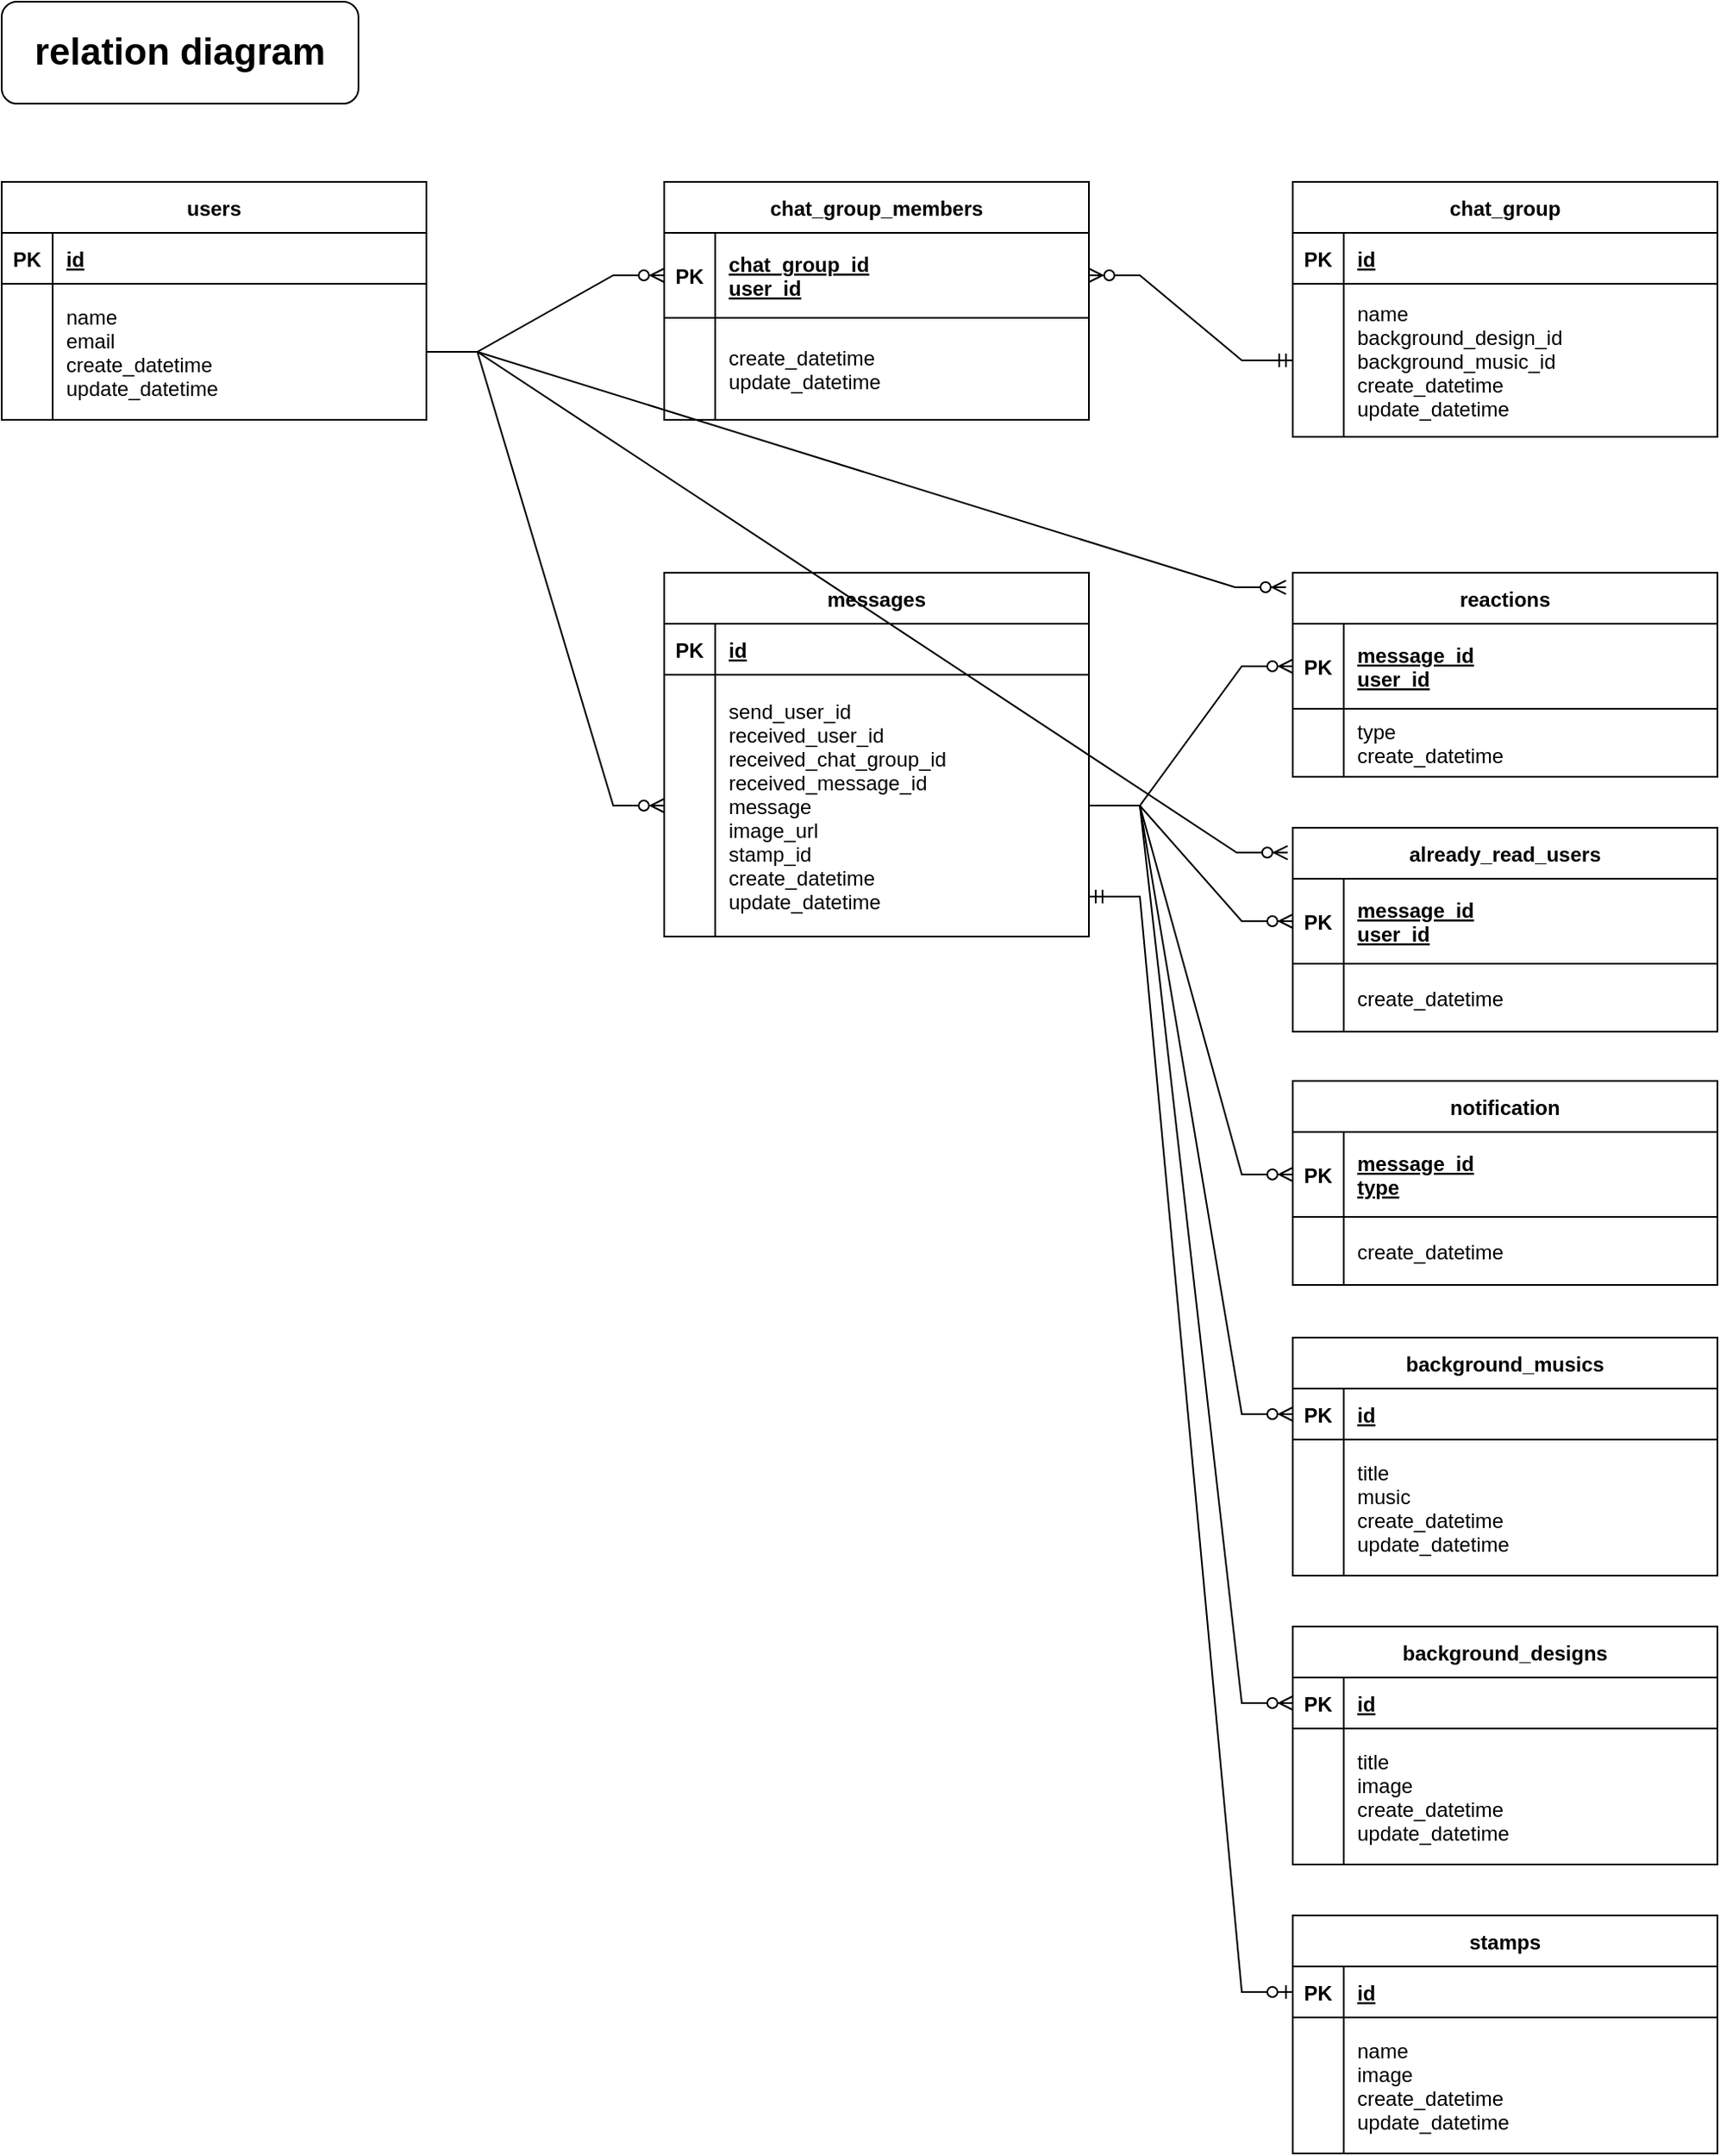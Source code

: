 <mxfile version="20.3.0" type="device"><diagram id="R2lEEEUBdFMjLlhIrx00" name="Page-1"><mxGraphModel dx="1426" dy="870" grid="1" gridSize="10" guides="1" tooltips="1" connect="1" arrows="1" fold="1" page="1" pageScale="1" pageWidth="850" pageHeight="1100" math="0" shadow="0" extFonts="Permanent Marker^https://fonts.googleapis.com/css?family=Permanent+Marker"><root><mxCell id="0"/><mxCell id="1" parent="0"/><mxCell id="Bx2NuQBaS8KRFv1rN33F-1" value="users" style="shape=table;startSize=30;container=1;collapsible=1;childLayout=tableLayout;fixedRows=1;rowLines=0;fontStyle=1;align=center;resizeLast=1;" parent="1" vertex="1"><mxGeometry x="60" y="146" width="250" height="140" as="geometry"/></mxCell><mxCell id="Bx2NuQBaS8KRFv1rN33F-2" value="" style="shape=partialRectangle;collapsible=0;dropTarget=0;pointerEvents=0;fillColor=none;points=[[0,0.5],[1,0.5]];portConstraint=eastwest;top=0;left=0;right=0;bottom=1;" parent="Bx2NuQBaS8KRFv1rN33F-1" vertex="1"><mxGeometry y="30" width="250" height="30" as="geometry"/></mxCell><mxCell id="Bx2NuQBaS8KRFv1rN33F-3" value="PK" style="shape=partialRectangle;overflow=hidden;connectable=0;fillColor=none;top=0;left=0;bottom=0;right=0;fontStyle=1;" parent="Bx2NuQBaS8KRFv1rN33F-2" vertex="1"><mxGeometry width="30" height="30" as="geometry"><mxRectangle width="30" height="30" as="alternateBounds"/></mxGeometry></mxCell><mxCell id="Bx2NuQBaS8KRFv1rN33F-4" value="id" style="shape=partialRectangle;overflow=hidden;connectable=0;fillColor=none;top=0;left=0;bottom=0;right=0;align=left;spacingLeft=6;fontStyle=5;" parent="Bx2NuQBaS8KRFv1rN33F-2" vertex="1"><mxGeometry x="30" width="220" height="30" as="geometry"><mxRectangle width="220" height="30" as="alternateBounds"/></mxGeometry></mxCell><mxCell id="Bx2NuQBaS8KRFv1rN33F-5" value="" style="shape=partialRectangle;collapsible=0;dropTarget=0;pointerEvents=0;fillColor=none;points=[[0,0.5],[1,0.5]];portConstraint=eastwest;top=0;left=0;right=0;bottom=0;" parent="Bx2NuQBaS8KRFv1rN33F-1" vertex="1"><mxGeometry y="60" width="250" height="80" as="geometry"/></mxCell><mxCell id="Bx2NuQBaS8KRFv1rN33F-6" value="" style="shape=partialRectangle;overflow=hidden;connectable=0;fillColor=none;top=0;left=0;bottom=0;right=0;" parent="Bx2NuQBaS8KRFv1rN33F-5" vertex="1"><mxGeometry width="30" height="80" as="geometry"><mxRectangle width="30" height="80" as="alternateBounds"/></mxGeometry></mxCell><mxCell id="Bx2NuQBaS8KRFv1rN33F-7" value="name&#10;email&#10;create_datetime&#10;update_datetime" style="shape=partialRectangle;overflow=hidden;connectable=0;fillColor=none;top=0;left=0;bottom=0;right=0;align=left;spacingLeft=6;" parent="Bx2NuQBaS8KRFv1rN33F-5" vertex="1"><mxGeometry x="30" width="220" height="80" as="geometry"><mxRectangle width="220" height="80" as="alternateBounds"/></mxGeometry></mxCell><mxCell id="Bx2NuQBaS8KRFv1rN33F-8" value="chat_group" style="shape=table;startSize=30;container=1;collapsible=1;childLayout=tableLayout;fixedRows=1;rowLines=0;fontStyle=1;align=center;resizeLast=1;" parent="1" vertex="1"><mxGeometry x="820" y="146" width="250" height="150" as="geometry"/></mxCell><mxCell id="Bx2NuQBaS8KRFv1rN33F-9" value="" style="shape=partialRectangle;collapsible=0;dropTarget=0;pointerEvents=0;fillColor=none;points=[[0,0.5],[1,0.5]];portConstraint=eastwest;top=0;left=0;right=0;bottom=1;" parent="Bx2NuQBaS8KRFv1rN33F-8" vertex="1"><mxGeometry y="30" width="250" height="30" as="geometry"/></mxCell><mxCell id="Bx2NuQBaS8KRFv1rN33F-10" value="PK" style="shape=partialRectangle;overflow=hidden;connectable=0;fillColor=none;top=0;left=0;bottom=0;right=0;fontStyle=1;" parent="Bx2NuQBaS8KRFv1rN33F-9" vertex="1"><mxGeometry width="30" height="30" as="geometry"><mxRectangle width="30" height="30" as="alternateBounds"/></mxGeometry></mxCell><mxCell id="Bx2NuQBaS8KRFv1rN33F-11" value="id" style="shape=partialRectangle;overflow=hidden;connectable=0;fillColor=none;top=0;left=0;bottom=0;right=0;align=left;spacingLeft=6;fontStyle=5;" parent="Bx2NuQBaS8KRFv1rN33F-9" vertex="1"><mxGeometry x="30" width="220" height="30" as="geometry"><mxRectangle width="220" height="30" as="alternateBounds"/></mxGeometry></mxCell><mxCell id="Bx2NuQBaS8KRFv1rN33F-12" value="" style="shape=partialRectangle;collapsible=0;dropTarget=0;pointerEvents=0;fillColor=none;points=[[0,0.5],[1,0.5]];portConstraint=eastwest;top=0;left=0;right=0;bottom=0;" parent="Bx2NuQBaS8KRFv1rN33F-8" vertex="1"><mxGeometry y="60" width="250" height="90" as="geometry"/></mxCell><mxCell id="Bx2NuQBaS8KRFv1rN33F-13" value="" style="shape=partialRectangle;overflow=hidden;connectable=0;fillColor=none;top=0;left=0;bottom=0;right=0;" parent="Bx2NuQBaS8KRFv1rN33F-12" vertex="1"><mxGeometry width="30" height="90" as="geometry"><mxRectangle width="30" height="90" as="alternateBounds"/></mxGeometry></mxCell><mxCell id="Bx2NuQBaS8KRFv1rN33F-14" value="name&#10;background_design_id&#10;background_music_id&#10;create_datetime&#10;update_datetime" style="shape=partialRectangle;overflow=hidden;connectable=0;fillColor=none;top=0;left=0;bottom=0;right=0;align=left;spacingLeft=6;" parent="Bx2NuQBaS8KRFv1rN33F-12" vertex="1"><mxGeometry x="30" width="220" height="90" as="geometry"><mxRectangle width="220" height="90" as="alternateBounds"/></mxGeometry></mxCell><mxCell id="Bx2NuQBaS8KRFv1rN33F-15" value="chat_group_members" style="shape=table;startSize=30;container=1;collapsible=1;childLayout=tableLayout;fixedRows=1;rowLines=0;fontStyle=1;align=center;resizeLast=1;" parent="1" vertex="1"><mxGeometry x="450" y="146" width="250" height="140" as="geometry"/></mxCell><mxCell id="Bx2NuQBaS8KRFv1rN33F-16" value="" style="shape=partialRectangle;collapsible=0;dropTarget=0;pointerEvents=0;fillColor=none;points=[[0,0.5],[1,0.5]];portConstraint=eastwest;top=0;left=0;right=0;bottom=1;" parent="Bx2NuQBaS8KRFv1rN33F-15" vertex="1"><mxGeometry y="30" width="250" height="50" as="geometry"/></mxCell><mxCell id="Bx2NuQBaS8KRFv1rN33F-17" value="PK" style="shape=partialRectangle;overflow=hidden;connectable=0;fillColor=none;top=0;left=0;bottom=0;right=0;fontStyle=1;" parent="Bx2NuQBaS8KRFv1rN33F-16" vertex="1"><mxGeometry width="30" height="50" as="geometry"><mxRectangle width="30" height="50" as="alternateBounds"/></mxGeometry></mxCell><mxCell id="Bx2NuQBaS8KRFv1rN33F-18" value="chat_group_id&#10;user_id" style="shape=partialRectangle;overflow=hidden;connectable=0;fillColor=none;top=0;left=0;bottom=0;right=0;align=left;spacingLeft=6;fontStyle=5;" parent="Bx2NuQBaS8KRFv1rN33F-16" vertex="1"><mxGeometry x="30" width="220" height="50" as="geometry"><mxRectangle width="220" height="50" as="alternateBounds"/></mxGeometry></mxCell><mxCell id="Bx2NuQBaS8KRFv1rN33F-19" value="" style="shape=partialRectangle;collapsible=0;dropTarget=0;pointerEvents=0;fillColor=none;points=[[0,0.5],[1,0.5]];portConstraint=eastwest;top=0;left=0;right=0;bottom=0;" parent="Bx2NuQBaS8KRFv1rN33F-15" vertex="1"><mxGeometry y="80" width="250" height="60" as="geometry"/></mxCell><mxCell id="Bx2NuQBaS8KRFv1rN33F-20" value="" style="shape=partialRectangle;overflow=hidden;connectable=0;fillColor=none;top=0;left=0;bottom=0;right=0;" parent="Bx2NuQBaS8KRFv1rN33F-19" vertex="1"><mxGeometry width="30" height="60" as="geometry"><mxRectangle width="30" height="60" as="alternateBounds"/></mxGeometry></mxCell><mxCell id="Bx2NuQBaS8KRFv1rN33F-21" value="create_datetime&#10;update_datetime" style="shape=partialRectangle;overflow=hidden;connectable=0;fillColor=none;top=0;left=0;bottom=0;right=0;align=left;spacingLeft=6;" parent="Bx2NuQBaS8KRFv1rN33F-19" vertex="1"><mxGeometry x="30" width="220" height="60" as="geometry"><mxRectangle width="220" height="60" as="alternateBounds"/></mxGeometry></mxCell><mxCell id="Bx2NuQBaS8KRFv1rN33F-22" value="messages" style="shape=table;startSize=30;container=1;collapsible=1;childLayout=tableLayout;fixedRows=1;rowLines=0;fontStyle=1;align=center;resizeLast=1;" parent="1" vertex="1"><mxGeometry x="450" y="376" width="250" height="214" as="geometry"/></mxCell><mxCell id="Bx2NuQBaS8KRFv1rN33F-23" value="" style="shape=partialRectangle;collapsible=0;dropTarget=0;pointerEvents=0;fillColor=none;points=[[0,0.5],[1,0.5]];portConstraint=eastwest;top=0;left=0;right=0;bottom=1;" parent="Bx2NuQBaS8KRFv1rN33F-22" vertex="1"><mxGeometry y="30" width="250" height="30" as="geometry"/></mxCell><mxCell id="Bx2NuQBaS8KRFv1rN33F-24" value="PK" style="shape=partialRectangle;overflow=hidden;connectable=0;fillColor=none;top=0;left=0;bottom=0;right=0;fontStyle=1;" parent="Bx2NuQBaS8KRFv1rN33F-23" vertex="1"><mxGeometry width="30" height="30" as="geometry"><mxRectangle width="30" height="30" as="alternateBounds"/></mxGeometry></mxCell><mxCell id="Bx2NuQBaS8KRFv1rN33F-25" value="id" style="shape=partialRectangle;overflow=hidden;connectable=0;fillColor=none;top=0;left=0;bottom=0;right=0;align=left;spacingLeft=6;fontStyle=5;" parent="Bx2NuQBaS8KRFv1rN33F-23" vertex="1"><mxGeometry x="30" width="220" height="30" as="geometry"><mxRectangle width="220" height="30" as="alternateBounds"/></mxGeometry></mxCell><mxCell id="Bx2NuQBaS8KRFv1rN33F-26" value="" style="shape=partialRectangle;collapsible=0;dropTarget=0;pointerEvents=0;fillColor=none;points=[[0,0.5],[1,0.5]];portConstraint=eastwest;top=0;left=0;right=0;bottom=0;" parent="Bx2NuQBaS8KRFv1rN33F-22" vertex="1"><mxGeometry y="60" width="250" height="154" as="geometry"/></mxCell><mxCell id="Bx2NuQBaS8KRFv1rN33F-27" value="" style="shape=partialRectangle;overflow=hidden;connectable=0;fillColor=none;top=0;left=0;bottom=0;right=0;" parent="Bx2NuQBaS8KRFv1rN33F-26" vertex="1"><mxGeometry width="30" height="154" as="geometry"><mxRectangle width="30" height="154" as="alternateBounds"/></mxGeometry></mxCell><mxCell id="Bx2NuQBaS8KRFv1rN33F-28" value="send_user_id&#10;received_user_id&#10;received_chat_group_id&#10;received_message_id&#10;message&#10;image_url&#10;stamp_id&#10;create_datetime&#10;update_datetime" style="shape=partialRectangle;overflow=hidden;connectable=0;fillColor=none;top=0;left=0;bottom=0;right=0;align=left;spacingLeft=6;" parent="Bx2NuQBaS8KRFv1rN33F-26" vertex="1"><mxGeometry x="30" width="220" height="154" as="geometry"><mxRectangle width="220" height="154" as="alternateBounds"/></mxGeometry></mxCell><mxCell id="Bx2NuQBaS8KRFv1rN33F-29" value="already_read_users" style="shape=table;startSize=30;container=1;collapsible=1;childLayout=tableLayout;fixedRows=1;rowLines=0;fontStyle=1;align=center;resizeLast=1;" parent="1" vertex="1"><mxGeometry x="820" y="526" width="250" height="120" as="geometry"/></mxCell><mxCell id="Bx2NuQBaS8KRFv1rN33F-30" value="" style="shape=partialRectangle;collapsible=0;dropTarget=0;pointerEvents=0;fillColor=none;points=[[0,0.5],[1,0.5]];portConstraint=eastwest;top=0;left=0;right=0;bottom=1;" parent="Bx2NuQBaS8KRFv1rN33F-29" vertex="1"><mxGeometry y="30" width="250" height="50" as="geometry"/></mxCell><mxCell id="Bx2NuQBaS8KRFv1rN33F-31" value="PK" style="shape=partialRectangle;overflow=hidden;connectable=0;fillColor=none;top=0;left=0;bottom=0;right=0;fontStyle=1;" parent="Bx2NuQBaS8KRFv1rN33F-30" vertex="1"><mxGeometry width="30" height="50" as="geometry"><mxRectangle width="30" height="50" as="alternateBounds"/></mxGeometry></mxCell><mxCell id="Bx2NuQBaS8KRFv1rN33F-32" value="message_id&#10;user_id" style="shape=partialRectangle;overflow=hidden;connectable=0;fillColor=none;top=0;left=0;bottom=0;right=0;align=left;spacingLeft=6;fontStyle=5;" parent="Bx2NuQBaS8KRFv1rN33F-30" vertex="1"><mxGeometry x="30" width="220" height="50" as="geometry"><mxRectangle width="220" height="50" as="alternateBounds"/></mxGeometry></mxCell><mxCell id="Bx2NuQBaS8KRFv1rN33F-33" value="" style="shape=partialRectangle;collapsible=0;dropTarget=0;pointerEvents=0;fillColor=none;points=[[0,0.5],[1,0.5]];portConstraint=eastwest;top=0;left=0;right=0;bottom=0;" parent="Bx2NuQBaS8KRFv1rN33F-29" vertex="1"><mxGeometry y="80" width="250" height="40" as="geometry"/></mxCell><mxCell id="Bx2NuQBaS8KRFv1rN33F-34" value="" style="shape=partialRectangle;overflow=hidden;connectable=0;fillColor=none;top=0;left=0;bottom=0;right=0;" parent="Bx2NuQBaS8KRFv1rN33F-33" vertex="1"><mxGeometry width="30" height="40" as="geometry"><mxRectangle width="30" height="40" as="alternateBounds"/></mxGeometry></mxCell><mxCell id="Bx2NuQBaS8KRFv1rN33F-35" value="create_datetime" style="shape=partialRectangle;overflow=hidden;connectable=0;fillColor=none;top=0;left=0;bottom=0;right=0;align=left;spacingLeft=6;" parent="Bx2NuQBaS8KRFv1rN33F-33" vertex="1"><mxGeometry x="30" width="220" height="40" as="geometry"><mxRectangle width="220" height="40" as="alternateBounds"/></mxGeometry></mxCell><mxCell id="Bx2NuQBaS8KRFv1rN33F-36" value="reactions" style="shape=table;startSize=30;container=1;collapsible=1;childLayout=tableLayout;fixedRows=1;rowLines=0;fontStyle=1;align=center;resizeLast=1;" parent="1" vertex="1"><mxGeometry x="820" y="376" width="250" height="120" as="geometry"/></mxCell><mxCell id="Bx2NuQBaS8KRFv1rN33F-37" value="" style="shape=partialRectangle;collapsible=0;dropTarget=0;pointerEvents=0;fillColor=none;points=[[0,0.5],[1,0.5]];portConstraint=eastwest;top=0;left=0;right=0;bottom=1;" parent="Bx2NuQBaS8KRFv1rN33F-36" vertex="1"><mxGeometry y="30" width="250" height="50" as="geometry"/></mxCell><mxCell id="Bx2NuQBaS8KRFv1rN33F-38" value="PK" style="shape=partialRectangle;overflow=hidden;connectable=0;fillColor=none;top=0;left=0;bottom=0;right=0;fontStyle=1;" parent="Bx2NuQBaS8KRFv1rN33F-37" vertex="1"><mxGeometry width="30" height="50" as="geometry"><mxRectangle width="30" height="50" as="alternateBounds"/></mxGeometry></mxCell><mxCell id="Bx2NuQBaS8KRFv1rN33F-39" value="message_id&#10;user_id" style="shape=partialRectangle;overflow=hidden;connectable=0;fillColor=none;top=0;left=0;bottom=0;right=0;align=left;spacingLeft=6;fontStyle=5;" parent="Bx2NuQBaS8KRFv1rN33F-37" vertex="1"><mxGeometry x="30" width="220" height="50" as="geometry"><mxRectangle width="220" height="50" as="alternateBounds"/></mxGeometry></mxCell><mxCell id="Bx2NuQBaS8KRFv1rN33F-40" value="" style="shape=partialRectangle;collapsible=0;dropTarget=0;pointerEvents=0;fillColor=none;points=[[0,0.5],[1,0.5]];portConstraint=eastwest;top=0;left=0;right=0;bottom=0;" parent="Bx2NuQBaS8KRFv1rN33F-36" vertex="1"><mxGeometry y="80" width="250" height="40" as="geometry"/></mxCell><mxCell id="Bx2NuQBaS8KRFv1rN33F-41" value="" style="shape=partialRectangle;overflow=hidden;connectable=0;fillColor=none;top=0;left=0;bottom=0;right=0;" parent="Bx2NuQBaS8KRFv1rN33F-40" vertex="1"><mxGeometry width="30" height="40" as="geometry"><mxRectangle width="30" height="40" as="alternateBounds"/></mxGeometry></mxCell><mxCell id="Bx2NuQBaS8KRFv1rN33F-42" value="type&#10;create_datetime" style="shape=partialRectangle;overflow=hidden;connectable=0;fillColor=none;top=0;left=0;bottom=0;right=0;align=left;spacingLeft=6;" parent="Bx2NuQBaS8KRFv1rN33F-40" vertex="1"><mxGeometry x="30" width="220" height="40" as="geometry"><mxRectangle width="220" height="40" as="alternateBounds"/></mxGeometry></mxCell><mxCell id="Bx2NuQBaS8KRFv1rN33F-43" value="notification" style="shape=table;startSize=30;container=1;collapsible=1;childLayout=tableLayout;fixedRows=1;rowLines=0;fontStyle=1;align=center;resizeLast=1;" parent="1" vertex="1"><mxGeometry x="820" y="675" width="250" height="120" as="geometry"/></mxCell><mxCell id="Bx2NuQBaS8KRFv1rN33F-44" value="" style="shape=partialRectangle;collapsible=0;dropTarget=0;pointerEvents=0;fillColor=none;points=[[0,0.5],[1,0.5]];portConstraint=eastwest;top=0;left=0;right=0;bottom=1;" parent="Bx2NuQBaS8KRFv1rN33F-43" vertex="1"><mxGeometry y="30" width="250" height="50" as="geometry"/></mxCell><mxCell id="Bx2NuQBaS8KRFv1rN33F-45" value="PK" style="shape=partialRectangle;overflow=hidden;connectable=0;fillColor=none;top=0;left=0;bottom=0;right=0;fontStyle=1;" parent="Bx2NuQBaS8KRFv1rN33F-44" vertex="1"><mxGeometry width="30" height="50" as="geometry"><mxRectangle width="30" height="50" as="alternateBounds"/></mxGeometry></mxCell><mxCell id="Bx2NuQBaS8KRFv1rN33F-46" value="message_id&#10;type" style="shape=partialRectangle;overflow=hidden;connectable=0;fillColor=none;top=0;left=0;bottom=0;right=0;align=left;spacingLeft=6;fontStyle=5;" parent="Bx2NuQBaS8KRFv1rN33F-44" vertex="1"><mxGeometry x="30" width="220" height="50" as="geometry"><mxRectangle width="220" height="50" as="alternateBounds"/></mxGeometry></mxCell><mxCell id="Bx2NuQBaS8KRFv1rN33F-47" value="" style="shape=partialRectangle;collapsible=0;dropTarget=0;pointerEvents=0;fillColor=none;points=[[0,0.5],[1,0.5]];portConstraint=eastwest;top=0;left=0;right=0;bottom=0;" parent="Bx2NuQBaS8KRFv1rN33F-43" vertex="1"><mxGeometry y="80" width="250" height="40" as="geometry"/></mxCell><mxCell id="Bx2NuQBaS8KRFv1rN33F-48" value="" style="shape=partialRectangle;overflow=hidden;connectable=0;fillColor=none;top=0;left=0;bottom=0;right=0;" parent="Bx2NuQBaS8KRFv1rN33F-47" vertex="1"><mxGeometry width="30" height="40" as="geometry"><mxRectangle width="30" height="40" as="alternateBounds"/></mxGeometry></mxCell><mxCell id="Bx2NuQBaS8KRFv1rN33F-49" value="create_datetime" style="shape=partialRectangle;overflow=hidden;connectable=0;fillColor=none;top=0;left=0;bottom=0;right=0;align=left;spacingLeft=6;" parent="Bx2NuQBaS8KRFv1rN33F-47" vertex="1"><mxGeometry x="30" width="220" height="40" as="geometry"><mxRectangle width="220" height="40" as="alternateBounds"/></mxGeometry></mxCell><mxCell id="Bx2NuQBaS8KRFv1rN33F-50" value="background_designs" style="shape=table;startSize=30;container=1;collapsible=1;childLayout=tableLayout;fixedRows=1;rowLines=0;fontStyle=1;align=center;resizeLast=1;" parent="1" vertex="1"><mxGeometry x="820" y="996" width="250" height="140" as="geometry"/></mxCell><mxCell id="Bx2NuQBaS8KRFv1rN33F-51" value="" style="shape=partialRectangle;collapsible=0;dropTarget=0;pointerEvents=0;fillColor=none;points=[[0,0.5],[1,0.5]];portConstraint=eastwest;top=0;left=0;right=0;bottom=1;" parent="Bx2NuQBaS8KRFv1rN33F-50" vertex="1"><mxGeometry y="30" width="250" height="30" as="geometry"/></mxCell><mxCell id="Bx2NuQBaS8KRFv1rN33F-52" value="PK" style="shape=partialRectangle;overflow=hidden;connectable=0;fillColor=none;top=0;left=0;bottom=0;right=0;fontStyle=1;" parent="Bx2NuQBaS8KRFv1rN33F-51" vertex="1"><mxGeometry width="30" height="30" as="geometry"><mxRectangle width="30" height="30" as="alternateBounds"/></mxGeometry></mxCell><mxCell id="Bx2NuQBaS8KRFv1rN33F-53" value="id" style="shape=partialRectangle;overflow=hidden;connectable=0;fillColor=none;top=0;left=0;bottom=0;right=0;align=left;spacingLeft=6;fontStyle=5;" parent="Bx2NuQBaS8KRFv1rN33F-51" vertex="1"><mxGeometry x="30" width="220" height="30" as="geometry"><mxRectangle width="220" height="30" as="alternateBounds"/></mxGeometry></mxCell><mxCell id="Bx2NuQBaS8KRFv1rN33F-54" value="" style="shape=partialRectangle;collapsible=0;dropTarget=0;pointerEvents=0;fillColor=none;points=[[0,0.5],[1,0.5]];portConstraint=eastwest;top=0;left=0;right=0;bottom=0;" parent="Bx2NuQBaS8KRFv1rN33F-50" vertex="1"><mxGeometry y="60" width="250" height="80" as="geometry"/></mxCell><mxCell id="Bx2NuQBaS8KRFv1rN33F-55" value="" style="shape=partialRectangle;overflow=hidden;connectable=0;fillColor=none;top=0;left=0;bottom=0;right=0;" parent="Bx2NuQBaS8KRFv1rN33F-54" vertex="1"><mxGeometry width="30" height="80" as="geometry"><mxRectangle width="30" height="80" as="alternateBounds"/></mxGeometry></mxCell><mxCell id="Bx2NuQBaS8KRFv1rN33F-56" value="title&#10;image&#10;create_datetime&#10;update_datetime" style="shape=partialRectangle;overflow=hidden;connectable=0;fillColor=none;top=0;left=0;bottom=0;right=0;align=left;spacingLeft=6;" parent="Bx2NuQBaS8KRFv1rN33F-54" vertex="1"><mxGeometry x="30" width="220" height="80" as="geometry"><mxRectangle width="220" height="80" as="alternateBounds"/></mxGeometry></mxCell><mxCell id="Bx2NuQBaS8KRFv1rN33F-57" value="background_musics" style="shape=table;startSize=30;container=1;collapsible=1;childLayout=tableLayout;fixedRows=1;rowLines=0;fontStyle=1;align=center;resizeLast=1;" parent="1" vertex="1"><mxGeometry x="820" y="826" width="250" height="140" as="geometry"/></mxCell><mxCell id="Bx2NuQBaS8KRFv1rN33F-58" value="" style="shape=partialRectangle;collapsible=0;dropTarget=0;pointerEvents=0;fillColor=none;points=[[0,0.5],[1,0.5]];portConstraint=eastwest;top=0;left=0;right=0;bottom=1;" parent="Bx2NuQBaS8KRFv1rN33F-57" vertex="1"><mxGeometry y="30" width="250" height="30" as="geometry"/></mxCell><mxCell id="Bx2NuQBaS8KRFv1rN33F-59" value="PK" style="shape=partialRectangle;overflow=hidden;connectable=0;fillColor=none;top=0;left=0;bottom=0;right=0;fontStyle=1;" parent="Bx2NuQBaS8KRFv1rN33F-58" vertex="1"><mxGeometry width="30" height="30" as="geometry"><mxRectangle width="30" height="30" as="alternateBounds"/></mxGeometry></mxCell><mxCell id="Bx2NuQBaS8KRFv1rN33F-60" value="id" style="shape=partialRectangle;overflow=hidden;connectable=0;fillColor=none;top=0;left=0;bottom=0;right=0;align=left;spacingLeft=6;fontStyle=5;" parent="Bx2NuQBaS8KRFv1rN33F-58" vertex="1"><mxGeometry x="30" width="220" height="30" as="geometry"><mxRectangle width="220" height="30" as="alternateBounds"/></mxGeometry></mxCell><mxCell id="Bx2NuQBaS8KRFv1rN33F-61" value="" style="shape=partialRectangle;collapsible=0;dropTarget=0;pointerEvents=0;fillColor=none;points=[[0,0.5],[1,0.5]];portConstraint=eastwest;top=0;left=0;right=0;bottom=0;" parent="Bx2NuQBaS8KRFv1rN33F-57" vertex="1"><mxGeometry y="60" width="250" height="80" as="geometry"/></mxCell><mxCell id="Bx2NuQBaS8KRFv1rN33F-62" value="" style="shape=partialRectangle;overflow=hidden;connectable=0;fillColor=none;top=0;left=0;bottom=0;right=0;" parent="Bx2NuQBaS8KRFv1rN33F-61" vertex="1"><mxGeometry width="30" height="80" as="geometry"><mxRectangle width="30" height="80" as="alternateBounds"/></mxGeometry></mxCell><mxCell id="Bx2NuQBaS8KRFv1rN33F-63" value="title&#10;music&#10;create_datetime&#10;update_datetime" style="shape=partialRectangle;overflow=hidden;connectable=0;fillColor=none;top=0;left=0;bottom=0;right=0;align=left;spacingLeft=6;" parent="Bx2NuQBaS8KRFv1rN33F-61" vertex="1"><mxGeometry x="30" width="220" height="80" as="geometry"><mxRectangle width="220" height="80" as="alternateBounds"/></mxGeometry></mxCell><mxCell id="Bx2NuQBaS8KRFv1rN33F-64" value="stamps" style="shape=table;startSize=30;container=1;collapsible=1;childLayout=tableLayout;fixedRows=1;rowLines=0;fontStyle=1;align=center;resizeLast=1;" parent="1" vertex="1"><mxGeometry x="820" y="1166" width="250" height="140" as="geometry"/></mxCell><mxCell id="Bx2NuQBaS8KRFv1rN33F-65" value="" style="shape=partialRectangle;collapsible=0;dropTarget=0;pointerEvents=0;fillColor=none;points=[[0,0.5],[1,0.5]];portConstraint=eastwest;top=0;left=0;right=0;bottom=1;" parent="Bx2NuQBaS8KRFv1rN33F-64" vertex="1"><mxGeometry y="30" width="250" height="30" as="geometry"/></mxCell><mxCell id="Bx2NuQBaS8KRFv1rN33F-66" value="PK" style="shape=partialRectangle;overflow=hidden;connectable=0;fillColor=none;top=0;left=0;bottom=0;right=0;fontStyle=1;" parent="Bx2NuQBaS8KRFv1rN33F-65" vertex="1"><mxGeometry width="30" height="30" as="geometry"><mxRectangle width="30" height="30" as="alternateBounds"/></mxGeometry></mxCell><mxCell id="Bx2NuQBaS8KRFv1rN33F-67" value="id" style="shape=partialRectangle;overflow=hidden;connectable=0;fillColor=none;top=0;left=0;bottom=0;right=0;align=left;spacingLeft=6;fontStyle=5;" parent="Bx2NuQBaS8KRFv1rN33F-65" vertex="1"><mxGeometry x="30" width="220" height="30" as="geometry"><mxRectangle width="220" height="30" as="alternateBounds"/></mxGeometry></mxCell><mxCell id="Bx2NuQBaS8KRFv1rN33F-68" value="" style="shape=partialRectangle;collapsible=0;dropTarget=0;pointerEvents=0;fillColor=none;points=[[0,0.5],[1,0.5]];portConstraint=eastwest;top=0;left=0;right=0;bottom=0;" parent="Bx2NuQBaS8KRFv1rN33F-64" vertex="1"><mxGeometry y="60" width="250" height="80" as="geometry"/></mxCell><mxCell id="Bx2NuQBaS8KRFv1rN33F-69" value="" style="shape=partialRectangle;overflow=hidden;connectable=0;fillColor=none;top=0;left=0;bottom=0;right=0;" parent="Bx2NuQBaS8KRFv1rN33F-68" vertex="1"><mxGeometry width="30" height="80" as="geometry"><mxRectangle width="30" height="80" as="alternateBounds"/></mxGeometry></mxCell><mxCell id="Bx2NuQBaS8KRFv1rN33F-70" value="name&#10;image&#10;create_datetime&#10;update_datetime" style="shape=partialRectangle;overflow=hidden;connectable=0;fillColor=none;top=0;left=0;bottom=0;right=0;align=left;spacingLeft=6;" parent="Bx2NuQBaS8KRFv1rN33F-68" vertex="1"><mxGeometry x="30" width="220" height="80" as="geometry"><mxRectangle width="220" height="80" as="alternateBounds"/></mxGeometry></mxCell><mxCell id="Bx2NuQBaS8KRFv1rN33F-71" value="" style="edgeStyle=entityRelationEdgeStyle;fontSize=12;html=1;endArrow=ERzeroToMany;endFill=1;rounded=0;entryX=0;entryY=0.5;entryDx=0;entryDy=0;" parent="1" source="Bx2NuQBaS8KRFv1rN33F-5" target="Bx2NuQBaS8KRFv1rN33F-16" edge="1"><mxGeometry width="100" height="100" relative="1" as="geometry"><mxPoint x="20" y="386" as="sourcePoint"/><mxPoint x="120" y="286" as="targetPoint"/></mxGeometry></mxCell><mxCell id="Bx2NuQBaS8KRFv1rN33F-72" value="" style="edgeStyle=entityRelationEdgeStyle;fontSize=12;html=1;endArrow=ERzeroToMany;startArrow=ERmandOne;rounded=0;entryX=1;entryY=0.5;entryDx=0;entryDy=0;" parent="1" source="Bx2NuQBaS8KRFv1rN33F-12" target="Bx2NuQBaS8KRFv1rN33F-16" edge="1"><mxGeometry width="100" height="100" relative="1" as="geometry"><mxPoint x="600" y="326" as="sourcePoint"/><mxPoint x="700" y="226" as="targetPoint"/></mxGeometry></mxCell><mxCell id="Bx2NuQBaS8KRFv1rN33F-73" value="" style="edgeStyle=entityRelationEdgeStyle;fontSize=12;html=1;endArrow=ERzeroToMany;endFill=1;rounded=0;entryX=0;entryY=0.5;entryDx=0;entryDy=0;exitX=1;exitY=0.5;exitDx=0;exitDy=0;" parent="1" source="Bx2NuQBaS8KRFv1rN33F-5" target="Bx2NuQBaS8KRFv1rN33F-26" edge="1"><mxGeometry width="100" height="100" relative="1" as="geometry"><mxPoint x="300" y="376" as="sourcePoint"/><mxPoint x="400" y="531" as="targetPoint"/></mxGeometry></mxCell><mxCell id="Bx2NuQBaS8KRFv1rN33F-74" value="" style="edgeStyle=entityRelationEdgeStyle;fontSize=12;html=1;endArrow=ERzeroToMany;endFill=1;rounded=0;entryX=0;entryY=0.5;entryDx=0;entryDy=0;exitX=1;exitY=0.5;exitDx=0;exitDy=0;" parent="1" source="Bx2NuQBaS8KRFv1rN33F-26" target="Bx2NuQBaS8KRFv1rN33F-44" edge="1"><mxGeometry width="100" height="100" relative="1" as="geometry"><mxPoint x="820" y="556" as="sourcePoint"/><mxPoint x="920" y="991" as="targetPoint"/></mxGeometry></mxCell><mxCell id="Bx2NuQBaS8KRFv1rN33F-75" value="" style="edgeStyle=entityRelationEdgeStyle;fontSize=12;html=1;endArrow=ERzeroToMany;endFill=1;rounded=0;entryX=0;entryY=0.5;entryDx=0;entryDy=0;exitX=1;exitY=0.5;exitDx=0;exitDy=0;" parent="1" source="Bx2NuQBaS8KRFv1rN33F-26" target="Bx2NuQBaS8KRFv1rN33F-30" edge="1"><mxGeometry width="100" height="100" relative="1" as="geometry"><mxPoint x="730" y="701" as="sourcePoint"/><mxPoint x="830" y="701" as="targetPoint"/></mxGeometry></mxCell><mxCell id="Bx2NuQBaS8KRFv1rN33F-76" value="" style="edgeStyle=entityRelationEdgeStyle;fontSize=12;html=1;endArrow=ERzeroToMany;endFill=1;rounded=0;entryX=0;entryY=0.5;entryDx=0;entryDy=0;" parent="1" source="Bx2NuQBaS8KRFv1rN33F-26" target="Bx2NuQBaS8KRFv1rN33F-58" edge="1"><mxGeometry width="100" height="100" relative="1" as="geometry"><mxPoint x="680" y="906" as="sourcePoint"/><mxPoint x="780" y="1066" as="targetPoint"/></mxGeometry></mxCell><mxCell id="Bx2NuQBaS8KRFv1rN33F-77" value="" style="edgeStyle=entityRelationEdgeStyle;fontSize=12;html=1;endArrow=ERzeroToMany;endFill=1;rounded=0;exitX=1;exitY=0.5;exitDx=0;exitDy=0;" parent="1" source="Bx2NuQBaS8KRFv1rN33F-26" target="Bx2NuQBaS8KRFv1rN33F-51" edge="1"><mxGeometry width="100" height="100" relative="1" as="geometry"><mxPoint x="730" y="701" as="sourcePoint"/><mxPoint x="830" y="1001" as="targetPoint"/></mxGeometry></mxCell><mxCell id="Bx2NuQBaS8KRFv1rN33F-78" value="" style="edgeStyle=entityRelationEdgeStyle;fontSize=12;html=1;endArrow=ERzeroToMany;endFill=1;rounded=0;exitX=1;exitY=0.5;exitDx=0;exitDy=0;" parent="1" source="Bx2NuQBaS8KRFv1rN33F-26" target="Bx2NuQBaS8KRFv1rN33F-37" edge="1"><mxGeometry width="100" height="100" relative="1" as="geometry"><mxPoint x="730" y="701" as="sourcePoint"/><mxPoint x="830" y="441" as="targetPoint"/></mxGeometry></mxCell><mxCell id="Bx2NuQBaS8KRFv1rN33F-80" value="" style="edgeStyle=entityRelationEdgeStyle;fontSize=12;html=1;endArrow=ERzeroToOne;startArrow=ERmandOne;rounded=0;exitX=1;exitY=0.847;exitDx=0;exitDy=0;exitPerimeter=0;entryX=0;entryY=0.5;entryDx=0;entryDy=0;" parent="1" source="Bx2NuQBaS8KRFv1rN33F-26" target="Bx2NuQBaS8KRFv1rN33F-65" edge="1"><mxGeometry width="100" height="100" relative="1" as="geometry"><mxPoint x="750" y="866" as="sourcePoint"/><mxPoint x="470" y="906" as="targetPoint"/></mxGeometry></mxCell><mxCell id="Bx2NuQBaS8KRFv1rN33F-82" value="" style="edgeStyle=entityRelationEdgeStyle;fontSize=12;html=1;endArrow=ERzeroToMany;endFill=1;rounded=0;exitX=1;exitY=0.5;exitDx=0;exitDy=0;entryX=-0.016;entryY=0.071;entryDx=0;entryDy=0;entryPerimeter=0;" parent="1" source="Bx2NuQBaS8KRFv1rN33F-5" target="Bx2NuQBaS8KRFv1rN33F-36" edge="1"><mxGeometry width="100" height="100" relative="1" as="geometry"><mxPoint x="190" y="546" as="sourcePoint"/><mxPoint x="290" y="446" as="targetPoint"/></mxGeometry></mxCell><mxCell id="Bx2NuQBaS8KRFv1rN33F-83" value="" style="edgeStyle=entityRelationEdgeStyle;fontSize=12;html=1;endArrow=ERzeroToMany;endFill=1;rounded=0;entryX=-0.012;entryY=0.122;entryDx=0;entryDy=0;entryPerimeter=0;exitX=1;exitY=0.5;exitDx=0;exitDy=0;" parent="1" source="Bx2NuQBaS8KRFv1rN33F-5" target="Bx2NuQBaS8KRFv1rN33F-29" edge="1"><mxGeometry width="100" height="100" relative="1" as="geometry"><mxPoint x="310" y="166" as="sourcePoint"/><mxPoint x="826" y="394.52" as="targetPoint"/></mxGeometry></mxCell><mxCell id="Bx2NuQBaS8KRFv1rN33F-85" value="&lt;b&gt;relation diagram&lt;/b&gt;" style="rounded=1;whiteSpace=wrap;html=1;fontSize=22;" parent="1" vertex="1"><mxGeometry x="60" y="40" width="210" height="60" as="geometry"/></mxCell></root></mxGraphModel></diagram></mxfile>